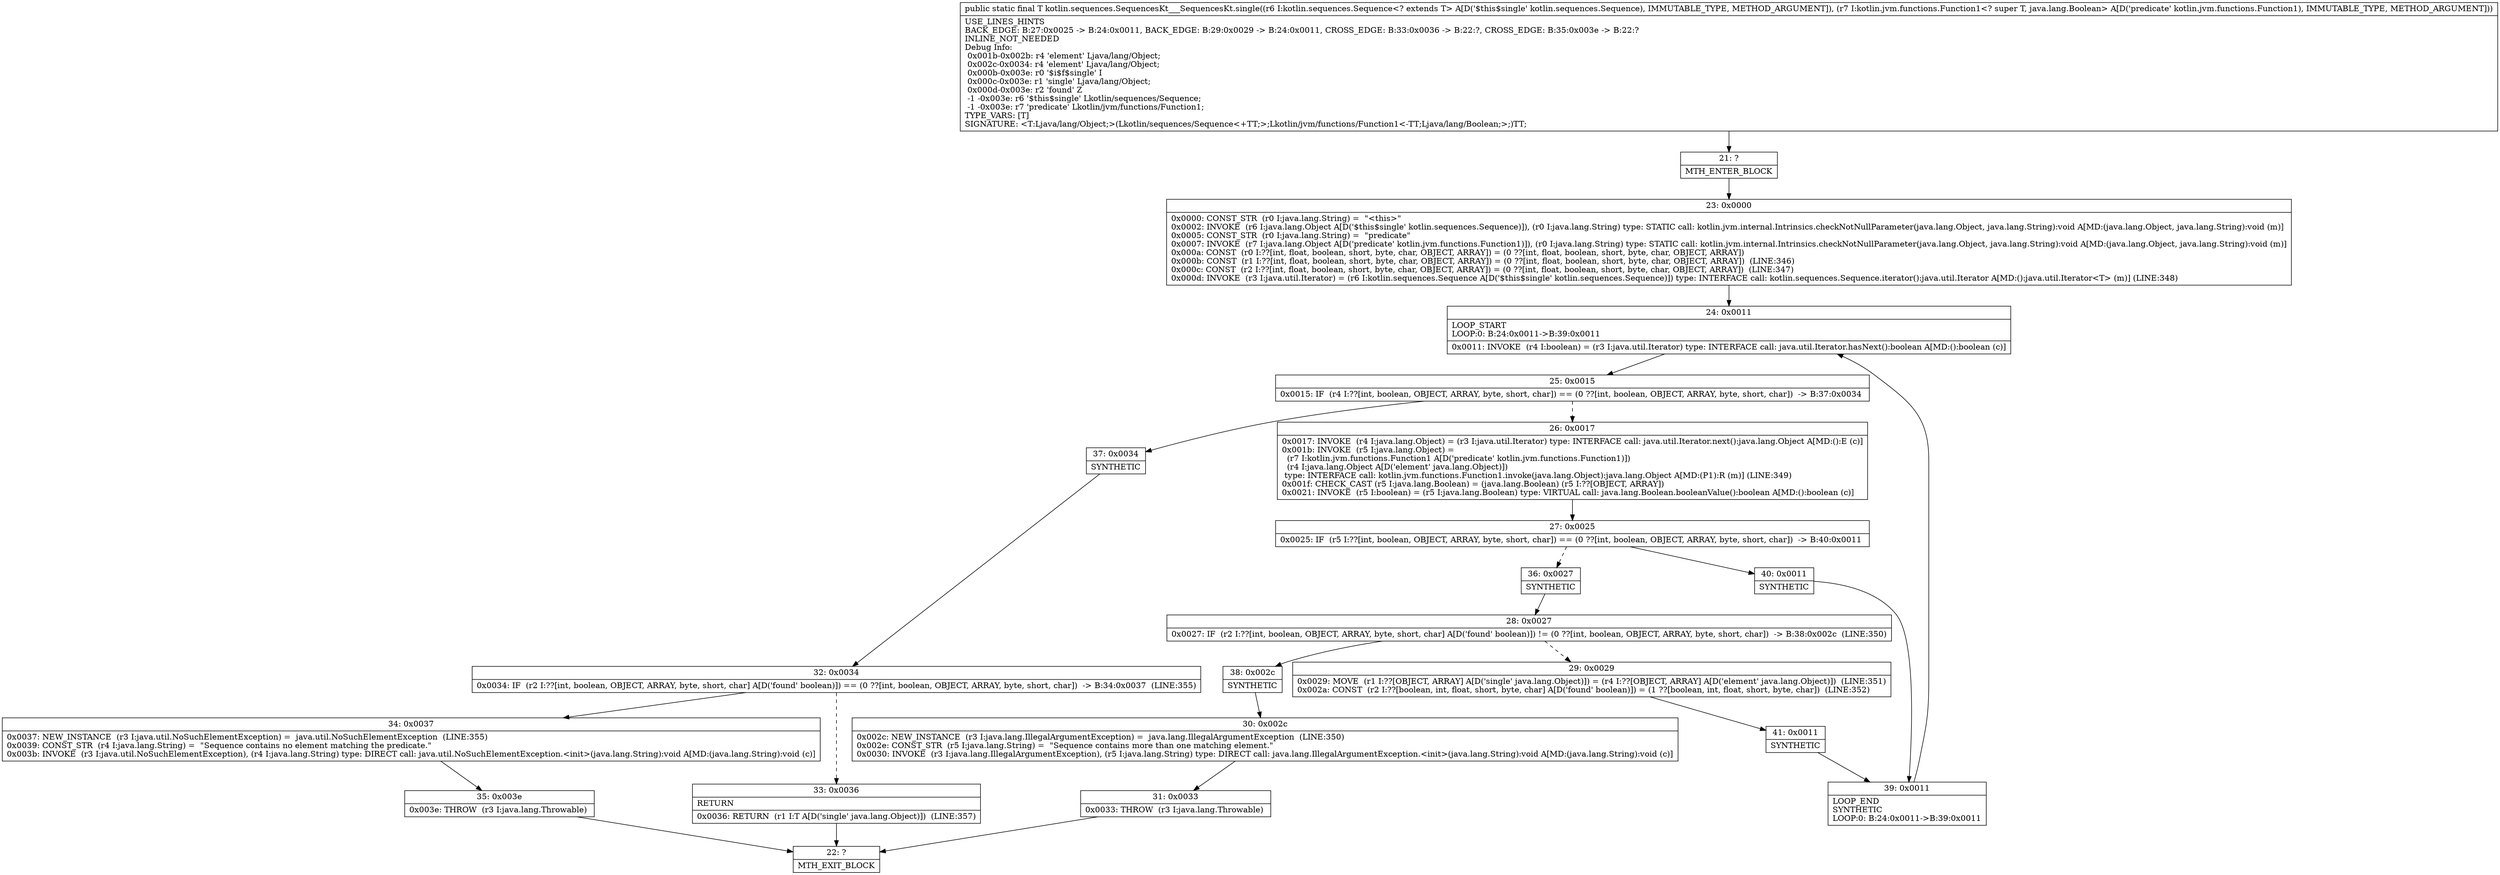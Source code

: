 digraph "CFG forkotlin.sequences.SequencesKt___SequencesKt.single(Lkotlin\/sequences\/Sequence;Lkotlin\/jvm\/functions\/Function1;)Ljava\/lang\/Object;" {
Node_21 [shape=record,label="{21\:\ ?|MTH_ENTER_BLOCK\l}"];
Node_23 [shape=record,label="{23\:\ 0x0000|0x0000: CONST_STR  (r0 I:java.lang.String) =  \"\<this\>\" \l0x0002: INVOKE  (r6 I:java.lang.Object A[D('$this$single' kotlin.sequences.Sequence)]), (r0 I:java.lang.String) type: STATIC call: kotlin.jvm.internal.Intrinsics.checkNotNullParameter(java.lang.Object, java.lang.String):void A[MD:(java.lang.Object, java.lang.String):void (m)]\l0x0005: CONST_STR  (r0 I:java.lang.String) =  \"predicate\" \l0x0007: INVOKE  (r7 I:java.lang.Object A[D('predicate' kotlin.jvm.functions.Function1)]), (r0 I:java.lang.String) type: STATIC call: kotlin.jvm.internal.Intrinsics.checkNotNullParameter(java.lang.Object, java.lang.String):void A[MD:(java.lang.Object, java.lang.String):void (m)]\l0x000a: CONST  (r0 I:??[int, float, boolean, short, byte, char, OBJECT, ARRAY]) = (0 ??[int, float, boolean, short, byte, char, OBJECT, ARRAY]) \l0x000b: CONST  (r1 I:??[int, float, boolean, short, byte, char, OBJECT, ARRAY]) = (0 ??[int, float, boolean, short, byte, char, OBJECT, ARRAY])  (LINE:346)\l0x000c: CONST  (r2 I:??[int, float, boolean, short, byte, char, OBJECT, ARRAY]) = (0 ??[int, float, boolean, short, byte, char, OBJECT, ARRAY])  (LINE:347)\l0x000d: INVOKE  (r3 I:java.util.Iterator) = (r6 I:kotlin.sequences.Sequence A[D('$this$single' kotlin.sequences.Sequence)]) type: INTERFACE call: kotlin.sequences.Sequence.iterator():java.util.Iterator A[MD:():java.util.Iterator\<T\> (m)] (LINE:348)\l}"];
Node_24 [shape=record,label="{24\:\ 0x0011|LOOP_START\lLOOP:0: B:24:0x0011\-\>B:39:0x0011\l|0x0011: INVOKE  (r4 I:boolean) = (r3 I:java.util.Iterator) type: INTERFACE call: java.util.Iterator.hasNext():boolean A[MD:():boolean (c)]\l}"];
Node_25 [shape=record,label="{25\:\ 0x0015|0x0015: IF  (r4 I:??[int, boolean, OBJECT, ARRAY, byte, short, char]) == (0 ??[int, boolean, OBJECT, ARRAY, byte, short, char])  \-\> B:37:0x0034 \l}"];
Node_26 [shape=record,label="{26\:\ 0x0017|0x0017: INVOKE  (r4 I:java.lang.Object) = (r3 I:java.util.Iterator) type: INTERFACE call: java.util.Iterator.next():java.lang.Object A[MD:():E (c)]\l0x001b: INVOKE  (r5 I:java.lang.Object) = \l  (r7 I:kotlin.jvm.functions.Function1 A[D('predicate' kotlin.jvm.functions.Function1)])\l  (r4 I:java.lang.Object A[D('element' java.lang.Object)])\l type: INTERFACE call: kotlin.jvm.functions.Function1.invoke(java.lang.Object):java.lang.Object A[MD:(P1):R (m)] (LINE:349)\l0x001f: CHECK_CAST (r5 I:java.lang.Boolean) = (java.lang.Boolean) (r5 I:??[OBJECT, ARRAY]) \l0x0021: INVOKE  (r5 I:boolean) = (r5 I:java.lang.Boolean) type: VIRTUAL call: java.lang.Boolean.booleanValue():boolean A[MD:():boolean (c)]\l}"];
Node_27 [shape=record,label="{27\:\ 0x0025|0x0025: IF  (r5 I:??[int, boolean, OBJECT, ARRAY, byte, short, char]) == (0 ??[int, boolean, OBJECT, ARRAY, byte, short, char])  \-\> B:40:0x0011 \l}"];
Node_36 [shape=record,label="{36\:\ 0x0027|SYNTHETIC\l}"];
Node_28 [shape=record,label="{28\:\ 0x0027|0x0027: IF  (r2 I:??[int, boolean, OBJECT, ARRAY, byte, short, char] A[D('found' boolean)]) != (0 ??[int, boolean, OBJECT, ARRAY, byte, short, char])  \-\> B:38:0x002c  (LINE:350)\l}"];
Node_29 [shape=record,label="{29\:\ 0x0029|0x0029: MOVE  (r1 I:??[OBJECT, ARRAY] A[D('single' java.lang.Object)]) = (r4 I:??[OBJECT, ARRAY] A[D('element' java.lang.Object)])  (LINE:351)\l0x002a: CONST  (r2 I:??[boolean, int, float, short, byte, char] A[D('found' boolean)]) = (1 ??[boolean, int, float, short, byte, char])  (LINE:352)\l}"];
Node_41 [shape=record,label="{41\:\ 0x0011|SYNTHETIC\l}"];
Node_39 [shape=record,label="{39\:\ 0x0011|LOOP_END\lSYNTHETIC\lLOOP:0: B:24:0x0011\-\>B:39:0x0011\l}"];
Node_38 [shape=record,label="{38\:\ 0x002c|SYNTHETIC\l}"];
Node_30 [shape=record,label="{30\:\ 0x002c|0x002c: NEW_INSTANCE  (r3 I:java.lang.IllegalArgumentException) =  java.lang.IllegalArgumentException  (LINE:350)\l0x002e: CONST_STR  (r5 I:java.lang.String) =  \"Sequence contains more than one matching element.\" \l0x0030: INVOKE  (r3 I:java.lang.IllegalArgumentException), (r5 I:java.lang.String) type: DIRECT call: java.lang.IllegalArgumentException.\<init\>(java.lang.String):void A[MD:(java.lang.String):void (c)]\l}"];
Node_31 [shape=record,label="{31\:\ 0x0033|0x0033: THROW  (r3 I:java.lang.Throwable) \l}"];
Node_22 [shape=record,label="{22\:\ ?|MTH_EXIT_BLOCK\l}"];
Node_40 [shape=record,label="{40\:\ 0x0011|SYNTHETIC\l}"];
Node_37 [shape=record,label="{37\:\ 0x0034|SYNTHETIC\l}"];
Node_32 [shape=record,label="{32\:\ 0x0034|0x0034: IF  (r2 I:??[int, boolean, OBJECT, ARRAY, byte, short, char] A[D('found' boolean)]) == (0 ??[int, boolean, OBJECT, ARRAY, byte, short, char])  \-\> B:34:0x0037  (LINE:355)\l}"];
Node_33 [shape=record,label="{33\:\ 0x0036|RETURN\l|0x0036: RETURN  (r1 I:T A[D('single' java.lang.Object)])  (LINE:357)\l}"];
Node_34 [shape=record,label="{34\:\ 0x0037|0x0037: NEW_INSTANCE  (r3 I:java.util.NoSuchElementException) =  java.util.NoSuchElementException  (LINE:355)\l0x0039: CONST_STR  (r4 I:java.lang.String) =  \"Sequence contains no element matching the predicate.\" \l0x003b: INVOKE  (r3 I:java.util.NoSuchElementException), (r4 I:java.lang.String) type: DIRECT call: java.util.NoSuchElementException.\<init\>(java.lang.String):void A[MD:(java.lang.String):void (c)]\l}"];
Node_35 [shape=record,label="{35\:\ 0x003e|0x003e: THROW  (r3 I:java.lang.Throwable) \l}"];
MethodNode[shape=record,label="{public static final T kotlin.sequences.SequencesKt___SequencesKt.single((r6 I:kotlin.sequences.Sequence\<? extends T\> A[D('$this$single' kotlin.sequences.Sequence), IMMUTABLE_TYPE, METHOD_ARGUMENT]), (r7 I:kotlin.jvm.functions.Function1\<? super T, java.lang.Boolean\> A[D('predicate' kotlin.jvm.functions.Function1), IMMUTABLE_TYPE, METHOD_ARGUMENT]))  | USE_LINES_HINTS\lBACK_EDGE: B:27:0x0025 \-\> B:24:0x0011, BACK_EDGE: B:29:0x0029 \-\> B:24:0x0011, CROSS_EDGE: B:33:0x0036 \-\> B:22:?, CROSS_EDGE: B:35:0x003e \-\> B:22:?\lINLINE_NOT_NEEDED\lDebug Info:\l  0x001b\-0x002b: r4 'element' Ljava\/lang\/Object;\l  0x002c\-0x0034: r4 'element' Ljava\/lang\/Object;\l  0x000b\-0x003e: r0 '$i$f$single' I\l  0x000c\-0x003e: r1 'single' Ljava\/lang\/Object;\l  0x000d\-0x003e: r2 'found' Z\l  \-1 \-0x003e: r6 '$this$single' Lkotlin\/sequences\/Sequence;\l  \-1 \-0x003e: r7 'predicate' Lkotlin\/jvm\/functions\/Function1;\lTYPE_VARS: [T]\lSIGNATURE: \<T:Ljava\/lang\/Object;\>(Lkotlin\/sequences\/Sequence\<+TT;\>;Lkotlin\/jvm\/functions\/Function1\<\-TT;Ljava\/lang\/Boolean;\>;)TT;\l}"];
MethodNode -> Node_21;Node_21 -> Node_23;
Node_23 -> Node_24;
Node_24 -> Node_25;
Node_25 -> Node_26[style=dashed];
Node_25 -> Node_37;
Node_26 -> Node_27;
Node_27 -> Node_36[style=dashed];
Node_27 -> Node_40;
Node_36 -> Node_28;
Node_28 -> Node_29[style=dashed];
Node_28 -> Node_38;
Node_29 -> Node_41;
Node_41 -> Node_39;
Node_39 -> Node_24;
Node_38 -> Node_30;
Node_30 -> Node_31;
Node_31 -> Node_22;
Node_40 -> Node_39;
Node_37 -> Node_32;
Node_32 -> Node_33[style=dashed];
Node_32 -> Node_34;
Node_33 -> Node_22;
Node_34 -> Node_35;
Node_35 -> Node_22;
}

